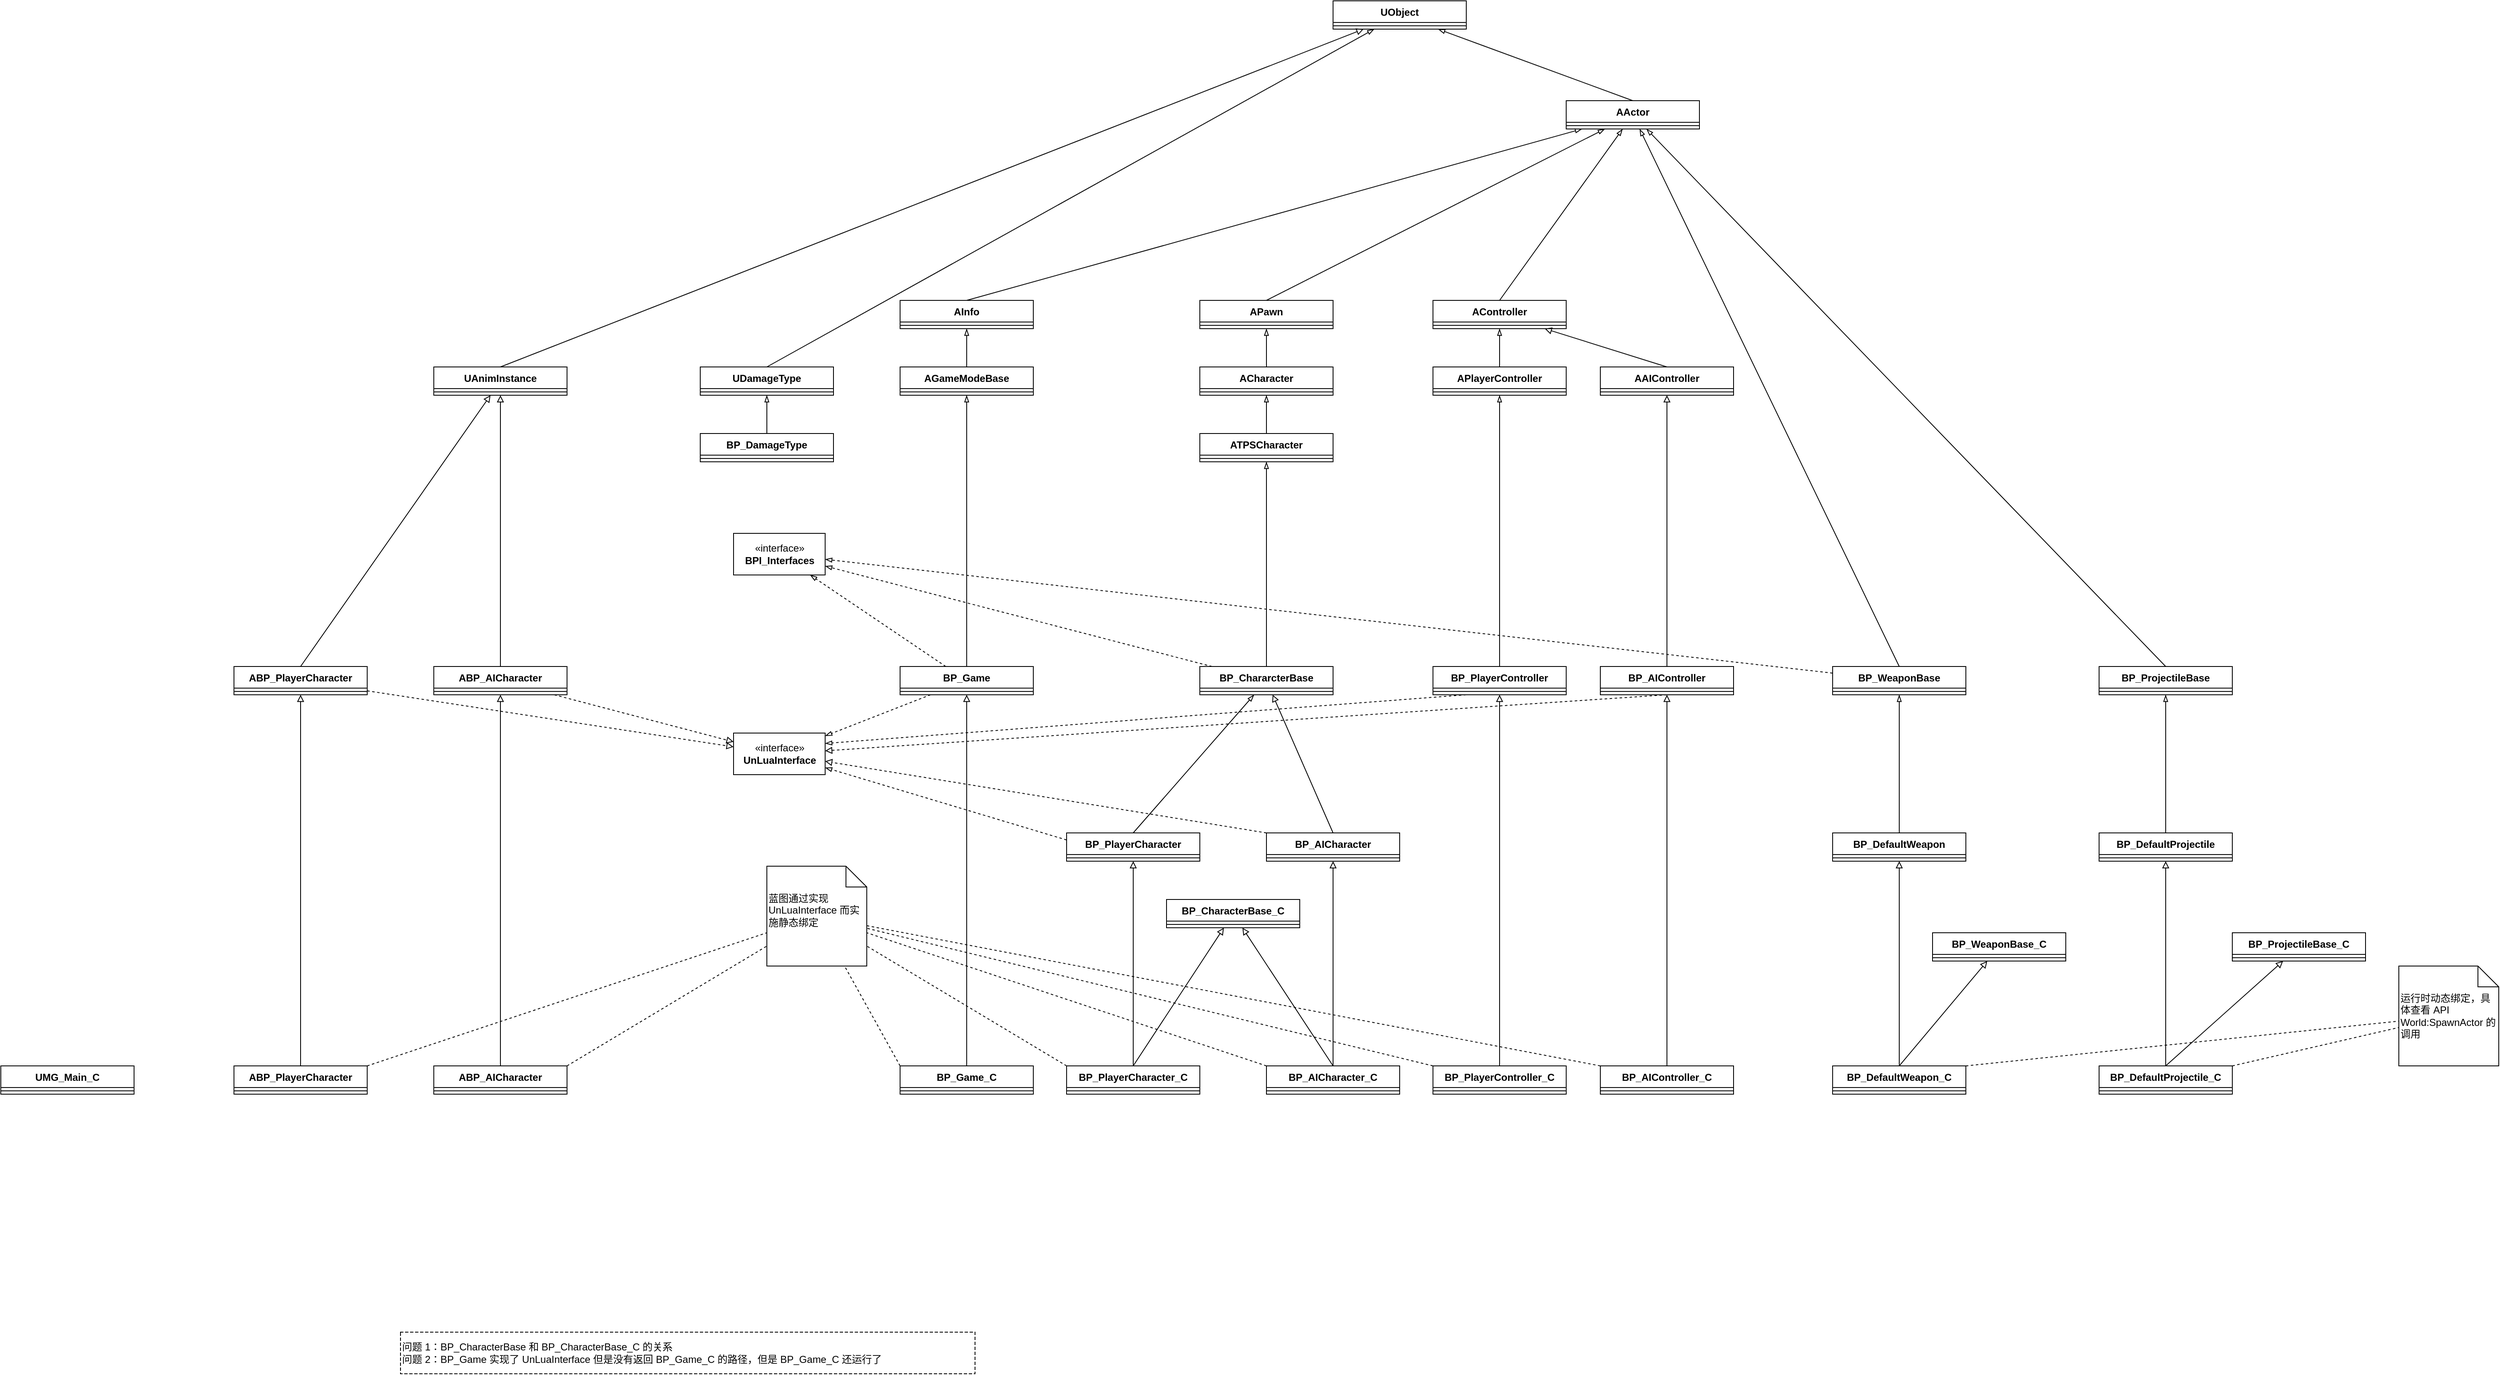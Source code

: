 <mxfile version="14.9.6" type="device"><diagram id="-IDUzj3KobFJIG4zkp8q" name="第 1 页"><mxGraphModel dx="4890" dy="3520" grid="1" gridSize="10" guides="1" tooltips="1" connect="1" arrows="1" fold="1" page="1" pageScale="1" pageWidth="827" pageHeight="1169" math="0" shadow="0"><root><mxCell id="0"/><mxCell id="1" parent="0"/><mxCell id="ITBTwmeCwf2b9QW_QN8M-90" style="rounded=0;orthogonalLoop=1;jettySize=auto;html=1;exitX=0.5;exitY=0;exitDx=0;exitDy=0;endArrow=blockThin;endFill=0;" parent="1" source="ITBTwmeCwf2b9QW_QN8M-5" target="ITBTwmeCwf2b9QW_QN8M-86" edge="1"><mxGeometry relative="1" as="geometry"/></mxCell><mxCell id="ITBTwmeCwf2b9QW_QN8M-5" value="ACharacter" style="swimlane;fontStyle=1;align=center;verticalAlign=top;childLayout=stackLayout;horizontal=1;startSize=26;horizontalStack=0;resizeParent=1;resizeParentMax=0;resizeLast=0;collapsible=1;marginBottom=0;" parent="1" vertex="1"><mxGeometry x="840" y="-320" width="160" height="34" as="geometry"/></mxCell><mxCell id="ITBTwmeCwf2b9QW_QN8M-7" value="" style="line;strokeWidth=1;fillColor=none;align=left;verticalAlign=middle;spacingTop=-1;spacingLeft=3;spacingRight=3;rotatable=0;labelPosition=right;points=[];portConstraint=eastwest;" parent="ITBTwmeCwf2b9QW_QN8M-5" vertex="1"><mxGeometry y="26" width="160" height="8" as="geometry"/></mxCell><mxCell id="ITBTwmeCwf2b9QW_QN8M-13" style="edgeStyle=orthogonalEdgeStyle;rounded=0;orthogonalLoop=1;jettySize=auto;html=1;exitX=0.5;exitY=0;exitDx=0;exitDy=0;endArrow=blockThin;endFill=0;" parent="1" source="ITBTwmeCwf2b9QW_QN8M-9" target="ITBTwmeCwf2b9QW_QN8M-5" edge="1"><mxGeometry relative="1" as="geometry"/></mxCell><mxCell id="ITBTwmeCwf2b9QW_QN8M-9" value="ATPSCharacter" style="swimlane;fontStyle=1;align=center;verticalAlign=top;childLayout=stackLayout;horizontal=1;startSize=26;horizontalStack=0;resizeParent=1;resizeParentMax=0;resizeLast=0;collapsible=1;marginBottom=0;" parent="1" vertex="1"><mxGeometry x="840" y="-240" width="160" height="34" as="geometry"><mxRectangle x="480" y="240" width="120" height="26" as="alternateBounds"/></mxGeometry></mxCell><mxCell id="ITBTwmeCwf2b9QW_QN8M-11" value="" style="line;strokeWidth=1;fillColor=none;align=left;verticalAlign=middle;spacingTop=-1;spacingLeft=3;spacingRight=3;rotatable=0;labelPosition=right;points=[];portConstraint=eastwest;" parent="ITBTwmeCwf2b9QW_QN8M-9" vertex="1"><mxGeometry y="26" width="160" height="8" as="geometry"/></mxCell><mxCell id="ITBTwmeCwf2b9QW_QN8M-18" style="edgeStyle=orthogonalEdgeStyle;rounded=0;orthogonalLoop=1;jettySize=auto;html=1;exitX=0.5;exitY=0;exitDx=0;exitDy=0;endArrow=blockThin;endFill=0;" parent="1" source="ITBTwmeCwf2b9QW_QN8M-14" target="ITBTwmeCwf2b9QW_QN8M-9" edge="1"><mxGeometry relative="1" as="geometry"/></mxCell><mxCell id="ITBTwmeCwf2b9QW_QN8M-118" style="rounded=0;orthogonalLoop=1;jettySize=auto;html=1;dashed=1;endArrow=blockThin;endFill=0;" parent="1" source="ITBTwmeCwf2b9QW_QN8M-14" target="ITBTwmeCwf2b9QW_QN8M-44" edge="1"><mxGeometry relative="1" as="geometry"/></mxCell><mxCell id="ITBTwmeCwf2b9QW_QN8M-14" value="BP_ChararcterBase" style="swimlane;fontStyle=1;align=center;verticalAlign=top;childLayout=stackLayout;horizontal=1;startSize=26;horizontalStack=0;resizeParent=1;resizeParentMax=0;resizeLast=0;collapsible=1;marginBottom=0;" parent="1" vertex="1"><mxGeometry x="840" y="40" width="160" height="34" as="geometry"><mxRectangle x="480" y="240" width="120" height="26" as="alternateBounds"/></mxGeometry></mxCell><mxCell id="ITBTwmeCwf2b9QW_QN8M-16" value="" style="line;strokeWidth=1;fillColor=none;align=left;verticalAlign=middle;spacingTop=-1;spacingLeft=3;spacingRight=3;rotatable=0;labelPosition=right;points=[];portConstraint=eastwest;" parent="ITBTwmeCwf2b9QW_QN8M-14" vertex="1"><mxGeometry y="26" width="160" height="8" as="geometry"/></mxCell><mxCell id="ITBTwmeCwf2b9QW_QN8M-23" style="rounded=0;orthogonalLoop=1;jettySize=auto;html=1;exitX=0.5;exitY=0;exitDx=0;exitDy=0;endArrow=blockThin;endFill=0;" parent="1" source="ITBTwmeCwf2b9QW_QN8M-19" target="ITBTwmeCwf2b9QW_QN8M-14" edge="1"><mxGeometry relative="1" as="geometry"/></mxCell><mxCell id="ITBTwmeCwf2b9QW_QN8M-119" style="rounded=0;orthogonalLoop=1;jettySize=auto;html=1;exitX=0;exitY=0.25;exitDx=0;exitDy=0;dashed=1;endArrow=blockThin;endFill=0;" parent="1" source="ITBTwmeCwf2b9QW_QN8M-19" target="ITBTwmeCwf2b9QW_QN8M-106" edge="1"><mxGeometry relative="1" as="geometry"/></mxCell><mxCell id="ITBTwmeCwf2b9QW_QN8M-19" value="BP_PlayerCharacter" style="swimlane;fontStyle=1;align=center;verticalAlign=top;childLayout=stackLayout;horizontal=1;startSize=26;horizontalStack=0;resizeParent=1;resizeParentMax=0;resizeLast=0;collapsible=1;marginBottom=0;" parent="1" vertex="1"><mxGeometry x="680" y="240" width="160" height="34" as="geometry"><mxRectangle x="480" y="240" width="120" height="26" as="alternateBounds"/></mxGeometry></mxCell><mxCell id="ITBTwmeCwf2b9QW_QN8M-21" value="" style="line;strokeWidth=1;fillColor=none;align=left;verticalAlign=middle;spacingTop=-1;spacingLeft=3;spacingRight=3;rotatable=0;labelPosition=right;points=[];portConstraint=eastwest;" parent="ITBTwmeCwf2b9QW_QN8M-19" vertex="1"><mxGeometry y="26" width="160" height="8" as="geometry"/></mxCell><mxCell id="ITBTwmeCwf2b9QW_QN8M-100" style="rounded=0;orthogonalLoop=1;jettySize=auto;html=1;exitX=0.5;exitY=0;exitDx=0;exitDy=0;endArrow=blockThin;endFill=0;" parent="1" source="ITBTwmeCwf2b9QW_QN8M-24" target="ITBTwmeCwf2b9QW_QN8M-96" edge="1"><mxGeometry relative="1" as="geometry"/></mxCell><mxCell id="ITBTwmeCwf2b9QW_QN8M-24" value="UDamageType" style="swimlane;fontStyle=1;align=center;verticalAlign=top;childLayout=stackLayout;horizontal=1;startSize=26;horizontalStack=0;resizeParent=1;resizeParentMax=0;resizeLast=0;collapsible=1;marginBottom=0;" parent="1" vertex="1"><mxGeometry x="240" y="-320" width="160" height="34" as="geometry"><mxRectangle x="480" y="240" width="120" height="26" as="alternateBounds"/></mxGeometry></mxCell><mxCell id="ITBTwmeCwf2b9QW_QN8M-26" value="" style="line;strokeWidth=1;fillColor=none;align=left;verticalAlign=middle;spacingTop=-1;spacingLeft=3;spacingRight=3;rotatable=0;labelPosition=right;points=[];portConstraint=eastwest;" parent="ITBTwmeCwf2b9QW_QN8M-24" vertex="1"><mxGeometry y="26" width="160" height="8" as="geometry"/></mxCell><mxCell id="ITBTwmeCwf2b9QW_QN8M-73" style="edgeStyle=orthogonalEdgeStyle;rounded=0;orthogonalLoop=1;jettySize=auto;html=1;exitX=0.5;exitY=0;exitDx=0;exitDy=0;endArrow=blockThin;endFill=0;" parent="1" source="ITBTwmeCwf2b9QW_QN8M-28" target="ITBTwmeCwf2b9QW_QN8M-24" edge="1"><mxGeometry relative="1" as="geometry"/></mxCell><mxCell id="ITBTwmeCwf2b9QW_QN8M-28" value="BP_DamageType" style="swimlane;fontStyle=1;align=center;verticalAlign=top;childLayout=stackLayout;horizontal=1;startSize=26;horizontalStack=0;resizeParent=1;resizeParentMax=0;resizeLast=0;collapsible=1;marginBottom=0;" parent="1" vertex="1"><mxGeometry x="240" y="-240" width="160" height="34" as="geometry"><mxRectangle x="480" y="240" width="120" height="26" as="alternateBounds"/></mxGeometry></mxCell><mxCell id="ITBTwmeCwf2b9QW_QN8M-30" value="" style="line;strokeWidth=1;fillColor=none;align=left;verticalAlign=middle;spacingTop=-1;spacingLeft=3;spacingRight=3;rotatable=0;labelPosition=right;points=[];portConstraint=eastwest;" parent="ITBTwmeCwf2b9QW_QN8M-28" vertex="1"><mxGeometry y="26" width="160" height="8" as="geometry"/></mxCell><mxCell id="ITBTwmeCwf2b9QW_QN8M-95" style="rounded=0;orthogonalLoop=1;jettySize=auto;html=1;exitX=0.5;exitY=0;exitDx=0;exitDy=0;endArrow=blockThin;endFill=0;" parent="1" source="ITBTwmeCwf2b9QW_QN8M-32" target="ITBTwmeCwf2b9QW_QN8M-91" edge="1"><mxGeometry relative="1" as="geometry"/></mxCell><mxCell id="ITBTwmeCwf2b9QW_QN8M-32" value="AGameModeBase" style="swimlane;fontStyle=1;align=center;verticalAlign=top;childLayout=stackLayout;horizontal=1;startSize=26;horizontalStack=0;resizeParent=1;resizeParentMax=0;resizeLast=0;collapsible=1;marginBottom=0;" parent="1" vertex="1"><mxGeometry x="480" y="-320" width="160" height="34" as="geometry"><mxRectangle x="480" y="240" width="120" height="26" as="alternateBounds"/></mxGeometry></mxCell><mxCell id="ITBTwmeCwf2b9QW_QN8M-34" value="" style="line;strokeWidth=1;fillColor=none;align=left;verticalAlign=middle;spacingTop=-1;spacingLeft=3;spacingRight=3;rotatable=0;labelPosition=right;points=[];portConstraint=eastwest;" parent="ITBTwmeCwf2b9QW_QN8M-32" vertex="1"><mxGeometry y="26" width="160" height="8" as="geometry"/></mxCell><mxCell id="ITBTwmeCwf2b9QW_QN8M-74" style="rounded=0;orthogonalLoop=1;jettySize=auto;html=1;exitX=0.5;exitY=0;exitDx=0;exitDy=0;endArrow=blockThin;endFill=0;" parent="1" source="ITBTwmeCwf2b9QW_QN8M-36" target="ITBTwmeCwf2b9QW_QN8M-32" edge="1"><mxGeometry relative="1" as="geometry"/></mxCell><mxCell id="ITBTwmeCwf2b9QW_QN8M-115" style="rounded=0;orthogonalLoop=1;jettySize=auto;html=1;dashed=1;endArrow=blockThin;endFill=0;" parent="1" source="ITBTwmeCwf2b9QW_QN8M-36" target="ITBTwmeCwf2b9QW_QN8M-44" edge="1"><mxGeometry relative="1" as="geometry"/></mxCell><mxCell id="ITBTwmeCwf2b9QW_QN8M-117" style="rounded=0;orthogonalLoop=1;jettySize=auto;html=1;dashed=1;endArrow=blockThin;endFill=0;" parent="1" source="ITBTwmeCwf2b9QW_QN8M-36" target="ITBTwmeCwf2b9QW_QN8M-106" edge="1"><mxGeometry relative="1" as="geometry"/></mxCell><mxCell id="ITBTwmeCwf2b9QW_QN8M-36" value="BP_Game" style="swimlane;fontStyle=1;align=center;verticalAlign=top;childLayout=stackLayout;horizontal=1;startSize=26;horizontalStack=0;resizeParent=1;resizeParentMax=0;resizeLast=0;collapsible=1;marginBottom=0;" parent="1" vertex="1"><mxGeometry x="480" y="40" width="160" height="34" as="geometry"><mxRectangle x="480" y="240" width="120" height="26" as="alternateBounds"/></mxGeometry></mxCell><mxCell id="ITBTwmeCwf2b9QW_QN8M-38" value="" style="line;strokeWidth=1;fillColor=none;align=left;verticalAlign=middle;spacingTop=-1;spacingLeft=3;spacingRight=3;rotatable=0;labelPosition=right;points=[];portConstraint=eastwest;" parent="ITBTwmeCwf2b9QW_QN8M-36" vertex="1"><mxGeometry y="26" width="160" height="8" as="geometry"/></mxCell><mxCell id="ITBTwmeCwf2b9QW_QN8M-44" value="«interface»&lt;br&gt;&lt;b&gt;BPI_Interfaces&lt;/b&gt;" style="html=1;" parent="1" vertex="1"><mxGeometry x="280" y="-120" width="110" height="50" as="geometry"/></mxCell><mxCell id="ITBTwmeCwf2b9QW_QN8M-84" style="rounded=0;orthogonalLoop=1;jettySize=auto;html=1;exitX=0.5;exitY=0;exitDx=0;exitDy=0;endArrow=blockThin;endFill=0;" parent="1" source="ITBTwmeCwf2b9QW_QN8M-45" target="ITBTwmeCwf2b9QW_QN8M-80" edge="1"><mxGeometry relative="1" as="geometry"/></mxCell><mxCell id="ITBTwmeCwf2b9QW_QN8M-45" value="APlayerController" style="swimlane;fontStyle=1;align=center;verticalAlign=top;childLayout=stackLayout;horizontal=1;startSize=26;horizontalStack=0;resizeParent=1;resizeParentMax=0;resizeLast=0;collapsible=1;marginBottom=0;" parent="1" vertex="1"><mxGeometry x="1120" y="-320" width="160" height="34" as="geometry"><mxRectangle x="480" y="240" width="120" height="26" as="alternateBounds"/></mxGeometry></mxCell><mxCell id="ITBTwmeCwf2b9QW_QN8M-47" value="" style="line;strokeWidth=1;fillColor=none;align=left;verticalAlign=middle;spacingTop=-1;spacingLeft=3;spacingRight=3;rotatable=0;labelPosition=right;points=[];portConstraint=eastwest;" parent="ITBTwmeCwf2b9QW_QN8M-45" vertex="1"><mxGeometry y="26" width="160" height="8" as="geometry"/></mxCell><mxCell id="ITBTwmeCwf2b9QW_QN8M-75" style="edgeStyle=orthogonalEdgeStyle;rounded=0;orthogonalLoop=1;jettySize=auto;html=1;exitX=0.5;exitY=0;exitDx=0;exitDy=0;endArrow=blockThin;endFill=0;" parent="1" source="ITBTwmeCwf2b9QW_QN8M-49" target="ITBTwmeCwf2b9QW_QN8M-45" edge="1"><mxGeometry relative="1" as="geometry"/></mxCell><mxCell id="ITBTwmeCwf2b9QW_QN8M-120" style="rounded=0;orthogonalLoop=1;jettySize=auto;html=1;entryX=1;entryY=0.25;entryDx=0;entryDy=0;dashed=1;endArrow=blockThin;endFill=0;exitX=0.25;exitY=1;exitDx=0;exitDy=0;" parent="1" source="ITBTwmeCwf2b9QW_QN8M-49" target="ITBTwmeCwf2b9QW_QN8M-106" edge="1"><mxGeometry relative="1" as="geometry"/></mxCell><mxCell id="ITBTwmeCwf2b9QW_QN8M-49" value="BP_PlayerController" style="swimlane;fontStyle=1;align=center;verticalAlign=top;childLayout=stackLayout;horizontal=1;startSize=26;horizontalStack=0;resizeParent=1;resizeParentMax=0;resizeLast=0;collapsible=1;marginBottom=0;" parent="1" vertex="1"><mxGeometry x="1120" y="40" width="160" height="34" as="geometry"><mxRectangle x="480" y="240" width="120" height="26" as="alternateBounds"/></mxGeometry></mxCell><mxCell id="ITBTwmeCwf2b9QW_QN8M-51" value="" style="line;strokeWidth=1;fillColor=none;align=left;verticalAlign=middle;spacingTop=-1;spacingLeft=3;spacingRight=3;rotatable=0;labelPosition=right;points=[];portConstraint=eastwest;" parent="ITBTwmeCwf2b9QW_QN8M-49" vertex="1"><mxGeometry y="26" width="160" height="8" as="geometry"/></mxCell><mxCell id="ITBTwmeCwf2b9QW_QN8M-105" style="rounded=0;orthogonalLoop=1;jettySize=auto;html=1;exitX=0.5;exitY=0;exitDx=0;exitDy=0;endArrow=blockThin;endFill=0;" parent="1" source="ITBTwmeCwf2b9QW_QN8M-53" target="ITBTwmeCwf2b9QW_QN8M-96" edge="1"><mxGeometry relative="1" as="geometry"/></mxCell><mxCell id="ITBTwmeCwf2b9QW_QN8M-53" value="AActor" style="swimlane;fontStyle=1;align=center;verticalAlign=top;childLayout=stackLayout;horizontal=1;startSize=26;horizontalStack=0;resizeParent=1;resizeParentMax=0;resizeLast=0;collapsible=1;marginBottom=0;" parent="1" vertex="1"><mxGeometry x="1280" y="-640" width="160" height="34" as="geometry"><mxRectangle x="480" y="240" width="120" height="26" as="alternateBounds"/></mxGeometry></mxCell><mxCell id="ITBTwmeCwf2b9QW_QN8M-55" value="" style="line;strokeWidth=1;fillColor=none;align=left;verticalAlign=middle;spacingTop=-1;spacingLeft=3;spacingRight=3;rotatable=0;labelPosition=right;points=[];portConstraint=eastwest;" parent="ITBTwmeCwf2b9QW_QN8M-53" vertex="1"><mxGeometry y="26" width="160" height="8" as="geometry"/></mxCell><mxCell id="ITBTwmeCwf2b9QW_QN8M-76" style="rounded=0;orthogonalLoop=1;jettySize=auto;html=1;exitX=0.5;exitY=0;exitDx=0;exitDy=0;endArrow=blockThin;endFill=0;" parent="1" source="ITBTwmeCwf2b9QW_QN8M-57" target="ITBTwmeCwf2b9QW_QN8M-53" edge="1"><mxGeometry relative="1" as="geometry"/></mxCell><mxCell id="ITBTwmeCwf2b9QW_QN8M-121" style="rounded=0;orthogonalLoop=1;jettySize=auto;html=1;dashed=1;endArrow=blockThin;endFill=0;" parent="1" source="ITBTwmeCwf2b9QW_QN8M-57" target="ITBTwmeCwf2b9QW_QN8M-44" edge="1"><mxGeometry relative="1" as="geometry"/></mxCell><mxCell id="ITBTwmeCwf2b9QW_QN8M-57" value="BP_WeaponBase" style="swimlane;fontStyle=1;align=center;verticalAlign=top;childLayout=stackLayout;horizontal=1;startSize=26;horizontalStack=0;resizeParent=1;resizeParentMax=0;resizeLast=0;collapsible=1;marginBottom=0;" parent="1" vertex="1"><mxGeometry x="1600" y="40" width="160" height="34" as="geometry"><mxRectangle x="480" y="240" width="120" height="26" as="alternateBounds"/></mxGeometry></mxCell><mxCell id="ITBTwmeCwf2b9QW_QN8M-59" value="" style="line;strokeWidth=1;fillColor=none;align=left;verticalAlign=middle;spacingTop=-1;spacingLeft=3;spacingRight=3;rotatable=0;labelPosition=right;points=[];portConstraint=eastwest;" parent="ITBTwmeCwf2b9QW_QN8M-57" vertex="1"><mxGeometry y="26" width="160" height="8" as="geometry"/></mxCell><mxCell id="ITBTwmeCwf2b9QW_QN8M-77" style="rounded=0;orthogonalLoop=1;jettySize=auto;html=1;exitX=0.5;exitY=0;exitDx=0;exitDy=0;endArrow=blockThin;endFill=0;" parent="1" source="ITBTwmeCwf2b9QW_QN8M-61" target="ITBTwmeCwf2b9QW_QN8M-53" edge="1"><mxGeometry relative="1" as="geometry"/></mxCell><mxCell id="ITBTwmeCwf2b9QW_QN8M-61" value="BP_ProjectileBase" style="swimlane;fontStyle=1;align=center;verticalAlign=top;childLayout=stackLayout;horizontal=1;startSize=26;horizontalStack=0;resizeParent=1;resizeParentMax=0;resizeLast=0;collapsible=1;marginBottom=0;" parent="1" vertex="1"><mxGeometry x="1920" y="40" width="160" height="34" as="geometry"><mxRectangle x="480" y="240" width="120" height="26" as="alternateBounds"/></mxGeometry></mxCell><mxCell id="ITBTwmeCwf2b9QW_QN8M-63" value="" style="line;strokeWidth=1;fillColor=none;align=left;verticalAlign=middle;spacingTop=-1;spacingLeft=3;spacingRight=3;rotatable=0;labelPosition=right;points=[];portConstraint=eastwest;" parent="ITBTwmeCwf2b9QW_QN8M-61" vertex="1"><mxGeometry y="26" width="160" height="8" as="geometry"/></mxCell><mxCell id="ITBTwmeCwf2b9QW_QN8M-78" style="rounded=0;orthogonalLoop=1;jettySize=auto;html=1;exitX=0.5;exitY=0;exitDx=0;exitDy=0;endArrow=blockThin;endFill=0;" parent="1" source="ITBTwmeCwf2b9QW_QN8M-65" target="ITBTwmeCwf2b9QW_QN8M-57" edge="1"><mxGeometry relative="1" as="geometry"/></mxCell><mxCell id="ITBTwmeCwf2b9QW_QN8M-65" value="BP_DefaultWeapon" style="swimlane;fontStyle=1;align=center;verticalAlign=top;childLayout=stackLayout;horizontal=1;startSize=26;horizontalStack=0;resizeParent=1;resizeParentMax=0;resizeLast=0;collapsible=1;marginBottom=0;" parent="1" vertex="1"><mxGeometry x="1600" y="240" width="160" height="34" as="geometry"><mxRectangle x="480" y="240" width="120" height="26" as="alternateBounds"/></mxGeometry></mxCell><mxCell id="ITBTwmeCwf2b9QW_QN8M-67" value="" style="line;strokeWidth=1;fillColor=none;align=left;verticalAlign=middle;spacingTop=-1;spacingLeft=3;spacingRight=3;rotatable=0;labelPosition=right;points=[];portConstraint=eastwest;" parent="ITBTwmeCwf2b9QW_QN8M-65" vertex="1"><mxGeometry y="26" width="160" height="8" as="geometry"/></mxCell><mxCell id="ITBTwmeCwf2b9QW_QN8M-79" style="edgeStyle=orthogonalEdgeStyle;rounded=0;orthogonalLoop=1;jettySize=auto;html=1;exitX=0.5;exitY=0;exitDx=0;exitDy=0;endArrow=blockThin;endFill=0;" parent="1" source="ITBTwmeCwf2b9QW_QN8M-69" target="ITBTwmeCwf2b9QW_QN8M-61" edge="1"><mxGeometry relative="1" as="geometry"/></mxCell><mxCell id="ITBTwmeCwf2b9QW_QN8M-69" value="BP_DefaultProjectile" style="swimlane;fontStyle=1;align=center;verticalAlign=top;childLayout=stackLayout;horizontal=1;startSize=26;horizontalStack=0;resizeParent=1;resizeParentMax=0;resizeLast=0;collapsible=1;marginBottom=0;" parent="1" vertex="1"><mxGeometry x="1920" y="240" width="160" height="34" as="geometry"><mxRectangle x="480" y="240" width="120" height="26" as="alternateBounds"/></mxGeometry></mxCell><mxCell id="ITBTwmeCwf2b9QW_QN8M-71" value="" style="line;strokeWidth=1;fillColor=none;align=left;verticalAlign=middle;spacingTop=-1;spacingLeft=3;spacingRight=3;rotatable=0;labelPosition=right;points=[];portConstraint=eastwest;" parent="ITBTwmeCwf2b9QW_QN8M-69" vertex="1"><mxGeometry y="26" width="160" height="8" as="geometry"/></mxCell><mxCell id="ITBTwmeCwf2b9QW_QN8M-101" style="rounded=0;orthogonalLoop=1;jettySize=auto;html=1;exitX=0.5;exitY=0;exitDx=0;exitDy=0;endArrow=blockThin;endFill=0;" parent="1" source="ITBTwmeCwf2b9QW_QN8M-80" target="ITBTwmeCwf2b9QW_QN8M-53" edge="1"><mxGeometry relative="1" as="geometry"/></mxCell><mxCell id="ITBTwmeCwf2b9QW_QN8M-80" value="AController" style="swimlane;fontStyle=1;align=center;verticalAlign=top;childLayout=stackLayout;horizontal=1;startSize=26;horizontalStack=0;resizeParent=1;resizeParentMax=0;resizeLast=0;collapsible=1;marginBottom=0;" parent="1" vertex="1"><mxGeometry x="1120" y="-400" width="160" height="34" as="geometry"><mxRectangle x="480" y="240" width="120" height="26" as="alternateBounds"/></mxGeometry></mxCell><mxCell id="ITBTwmeCwf2b9QW_QN8M-82" value="" style="line;strokeWidth=1;fillColor=none;align=left;verticalAlign=middle;spacingTop=-1;spacingLeft=3;spacingRight=3;rotatable=0;labelPosition=right;points=[];portConstraint=eastwest;" parent="ITBTwmeCwf2b9QW_QN8M-80" vertex="1"><mxGeometry y="26" width="160" height="8" as="geometry"/></mxCell><mxCell id="ITBTwmeCwf2b9QW_QN8M-102" style="rounded=0;orthogonalLoop=1;jettySize=auto;html=1;exitX=0.5;exitY=0;exitDx=0;exitDy=0;endArrow=blockThin;endFill=0;" parent="1" source="ITBTwmeCwf2b9QW_QN8M-86" target="ITBTwmeCwf2b9QW_QN8M-53" edge="1"><mxGeometry relative="1" as="geometry"/></mxCell><mxCell id="ITBTwmeCwf2b9QW_QN8M-86" value="APawn" style="swimlane;fontStyle=1;align=center;verticalAlign=top;childLayout=stackLayout;horizontal=1;startSize=26;horizontalStack=0;resizeParent=1;resizeParentMax=0;resizeLast=0;collapsible=1;marginBottom=0;" parent="1" vertex="1"><mxGeometry x="840" y="-400" width="160" height="34" as="geometry"><mxRectangle x="480" y="240" width="120" height="26" as="alternateBounds"/></mxGeometry></mxCell><mxCell id="ITBTwmeCwf2b9QW_QN8M-88" value="" style="line;strokeWidth=1;fillColor=none;align=left;verticalAlign=middle;spacingTop=-1;spacingLeft=3;spacingRight=3;rotatable=0;labelPosition=right;points=[];portConstraint=eastwest;" parent="ITBTwmeCwf2b9QW_QN8M-86" vertex="1"><mxGeometry y="26" width="160" height="8" as="geometry"/></mxCell><mxCell id="ITBTwmeCwf2b9QW_QN8M-103" style="rounded=0;orthogonalLoop=1;jettySize=auto;html=1;exitX=0.5;exitY=0;exitDx=0;exitDy=0;endArrow=blockThin;endFill=0;" parent="1" source="ITBTwmeCwf2b9QW_QN8M-91" target="ITBTwmeCwf2b9QW_QN8M-53" edge="1"><mxGeometry relative="1" as="geometry"/></mxCell><mxCell id="ITBTwmeCwf2b9QW_QN8M-91" value="AInfo" style="swimlane;fontStyle=1;align=center;verticalAlign=top;childLayout=stackLayout;horizontal=1;startSize=26;horizontalStack=0;resizeParent=1;resizeParentMax=0;resizeLast=0;collapsible=1;marginBottom=0;" parent="1" vertex="1"><mxGeometry x="480" y="-400" width="160" height="34" as="geometry"><mxRectangle x="480" y="240" width="120" height="26" as="alternateBounds"/></mxGeometry></mxCell><mxCell id="ITBTwmeCwf2b9QW_QN8M-93" value="" style="line;strokeWidth=1;fillColor=none;align=left;verticalAlign=middle;spacingTop=-1;spacingLeft=3;spacingRight=3;rotatable=0;labelPosition=right;points=[];portConstraint=eastwest;" parent="ITBTwmeCwf2b9QW_QN8M-91" vertex="1"><mxGeometry y="26" width="160" height="8" as="geometry"/></mxCell><mxCell id="ITBTwmeCwf2b9QW_QN8M-96" value="UObject" style="swimlane;fontStyle=1;align=center;verticalAlign=top;childLayout=stackLayout;horizontal=1;startSize=26;horizontalStack=0;resizeParent=1;resizeParentMax=0;resizeLast=0;collapsible=1;marginBottom=0;" parent="1" vertex="1"><mxGeometry x="1000" y="-760" width="160" height="34" as="geometry"><mxRectangle x="480" y="240" width="120" height="26" as="alternateBounds"/></mxGeometry></mxCell><mxCell id="ITBTwmeCwf2b9QW_QN8M-98" value="" style="line;strokeWidth=1;fillColor=none;align=left;verticalAlign=middle;spacingTop=-1;spacingLeft=3;spacingRight=3;rotatable=0;labelPosition=right;points=[];portConstraint=eastwest;" parent="ITBTwmeCwf2b9QW_QN8M-96" vertex="1"><mxGeometry y="26" width="160" height="8" as="geometry"/></mxCell><mxCell id="ITBTwmeCwf2b9QW_QN8M-106" value="«interface»&lt;br&gt;&lt;b&gt;UnLuaInterface&lt;/b&gt;" style="html=1;" parent="1" vertex="1"><mxGeometry x="280" y="120" width="110" height="50" as="geometry"/></mxCell><mxCell id="CuBFWgfnVZeDoMiW0-ok-4" style="edgeStyle=none;rounded=0;orthogonalLoop=1;jettySize=auto;html=1;exitX=0.5;exitY=0;exitDx=0;exitDy=0;endArrow=block;endFill=0;" edge="1" parent="1" source="CuBFWgfnVZeDoMiW0-ok-2" target="ITBTwmeCwf2b9QW_QN8M-80"><mxGeometry relative="1" as="geometry"/></mxCell><mxCell id="CuBFWgfnVZeDoMiW0-ok-2" value="AAIController" style="swimlane;fontStyle=1;align=center;verticalAlign=top;childLayout=stackLayout;horizontal=1;startSize=26;horizontalStack=0;resizeParent=1;resizeParentMax=0;resizeLast=0;collapsible=1;marginBottom=0;" vertex="1" parent="1"><mxGeometry x="1321" y="-320" width="160" height="34" as="geometry"><mxRectangle x="480" y="240" width="120" height="26" as="alternateBounds"/></mxGeometry></mxCell><mxCell id="CuBFWgfnVZeDoMiW0-ok-3" value="" style="line;strokeWidth=1;fillColor=none;align=left;verticalAlign=middle;spacingTop=-1;spacingLeft=3;spacingRight=3;rotatable=0;labelPosition=right;points=[];portConstraint=eastwest;" vertex="1" parent="CuBFWgfnVZeDoMiW0-ok-2"><mxGeometry y="26" width="160" height="8" as="geometry"/></mxCell><mxCell id="CuBFWgfnVZeDoMiW0-ok-7" style="edgeStyle=none;rounded=0;orthogonalLoop=1;jettySize=auto;html=1;exitX=0.5;exitY=0;exitDx=0;exitDy=0;endArrow=block;endFill=0;" edge="1" parent="1" source="CuBFWgfnVZeDoMiW0-ok-5" target="CuBFWgfnVZeDoMiW0-ok-2"><mxGeometry relative="1" as="geometry"/></mxCell><mxCell id="CuBFWgfnVZeDoMiW0-ok-8" style="edgeStyle=none;rounded=0;orthogonalLoop=1;jettySize=auto;html=1;exitX=0.5;exitY=1;exitDx=0;exitDy=0;endArrow=block;endFill=0;dashed=1;" edge="1" parent="1" source="CuBFWgfnVZeDoMiW0-ok-5" target="ITBTwmeCwf2b9QW_QN8M-106"><mxGeometry relative="1" as="geometry"/></mxCell><mxCell id="CuBFWgfnVZeDoMiW0-ok-5" value="BP_AIController" style="swimlane;fontStyle=1;align=center;verticalAlign=top;childLayout=stackLayout;horizontal=1;startSize=26;horizontalStack=0;resizeParent=1;resizeParentMax=0;resizeLast=0;collapsible=1;marginBottom=0;" vertex="1" parent="1"><mxGeometry x="1321" y="40" width="160" height="34" as="geometry"><mxRectangle x="480" y="240" width="120" height="26" as="alternateBounds"/></mxGeometry></mxCell><mxCell id="CuBFWgfnVZeDoMiW0-ok-6" value="" style="line;strokeWidth=1;fillColor=none;align=left;verticalAlign=middle;spacingTop=-1;spacingLeft=3;spacingRight=3;rotatable=0;labelPosition=right;points=[];portConstraint=eastwest;" vertex="1" parent="CuBFWgfnVZeDoMiW0-ok-5"><mxGeometry y="26" width="160" height="8" as="geometry"/></mxCell><mxCell id="CuBFWgfnVZeDoMiW0-ok-11" style="edgeStyle=none;rounded=0;orthogonalLoop=1;jettySize=auto;html=1;exitX=0.5;exitY=0;exitDx=0;exitDy=0;endArrow=block;endFill=0;" edge="1" parent="1" source="CuBFWgfnVZeDoMiW0-ok-9" target="ITBTwmeCwf2b9QW_QN8M-14"><mxGeometry relative="1" as="geometry"/></mxCell><mxCell id="CuBFWgfnVZeDoMiW0-ok-12" style="edgeStyle=none;rounded=0;orthogonalLoop=1;jettySize=auto;html=1;exitX=0;exitY=0;exitDx=0;exitDy=0;endArrow=block;endFill=0;dashed=1;" edge="1" parent="1" source="CuBFWgfnVZeDoMiW0-ok-9" target="ITBTwmeCwf2b9QW_QN8M-106"><mxGeometry relative="1" as="geometry"/></mxCell><mxCell id="CuBFWgfnVZeDoMiW0-ok-9" value="BP_AICharacter" style="swimlane;fontStyle=1;align=center;verticalAlign=top;childLayout=stackLayout;horizontal=1;startSize=26;horizontalStack=0;resizeParent=1;resizeParentMax=0;resizeLast=0;collapsible=1;marginBottom=0;" vertex="1" parent="1"><mxGeometry x="920" y="240" width="160" height="34" as="geometry"><mxRectangle x="480" y="240" width="120" height="26" as="alternateBounds"/></mxGeometry></mxCell><mxCell id="CuBFWgfnVZeDoMiW0-ok-10" value="" style="line;strokeWidth=1;fillColor=none;align=left;verticalAlign=middle;spacingTop=-1;spacingLeft=3;spacingRight=3;rotatable=0;labelPosition=right;points=[];portConstraint=eastwest;" vertex="1" parent="CuBFWgfnVZeDoMiW0-ok-9"><mxGeometry y="26" width="160" height="8" as="geometry"/></mxCell><mxCell id="CuBFWgfnVZeDoMiW0-ok-15" style="edgeStyle=none;rounded=0;orthogonalLoop=1;jettySize=auto;html=1;exitX=0.5;exitY=0;exitDx=0;exitDy=0;endArrow=block;endFill=0;" edge="1" parent="1" source="CuBFWgfnVZeDoMiW0-ok-13" target="ITBTwmeCwf2b9QW_QN8M-36"><mxGeometry relative="1" as="geometry"/></mxCell><mxCell id="CuBFWgfnVZeDoMiW0-ok-32" style="edgeStyle=none;rounded=0;orthogonalLoop=1;jettySize=auto;html=1;exitX=0;exitY=0;exitDx=0;exitDy=0;dashed=1;endArrow=none;endFill=0;" edge="1" parent="1" source="CuBFWgfnVZeDoMiW0-ok-13" target="CuBFWgfnVZeDoMiW0-ok-28"><mxGeometry relative="1" as="geometry"/></mxCell><mxCell id="CuBFWgfnVZeDoMiW0-ok-13" value="BP_Game_C" style="swimlane;fontStyle=1;align=center;verticalAlign=top;childLayout=stackLayout;horizontal=1;startSize=26;horizontalStack=0;resizeParent=1;resizeParentMax=0;resizeLast=0;collapsible=1;marginBottom=0;" vertex="1" parent="1"><mxGeometry x="480" y="520" width="160" height="34" as="geometry"><mxRectangle x="480" y="240" width="120" height="26" as="alternateBounds"/></mxGeometry></mxCell><mxCell id="CuBFWgfnVZeDoMiW0-ok-14" value="" style="line;strokeWidth=1;fillColor=none;align=left;verticalAlign=middle;spacingTop=-1;spacingLeft=3;spacingRight=3;rotatable=0;labelPosition=right;points=[];portConstraint=eastwest;" vertex="1" parent="CuBFWgfnVZeDoMiW0-ok-13"><mxGeometry y="26" width="160" height="8" as="geometry"/></mxCell><mxCell id="CuBFWgfnVZeDoMiW0-ok-18" style="edgeStyle=none;rounded=0;orthogonalLoop=1;jettySize=auto;html=1;exitX=0.5;exitY=0;exitDx=0;exitDy=0;endArrow=block;endFill=0;" edge="1" parent="1" source="CuBFWgfnVZeDoMiW0-ok-16" target="ITBTwmeCwf2b9QW_QN8M-19"><mxGeometry relative="1" as="geometry"/></mxCell><mxCell id="CuBFWgfnVZeDoMiW0-ok-33" style="edgeStyle=none;rounded=0;orthogonalLoop=1;jettySize=auto;html=1;exitX=0;exitY=0;exitDx=0;exitDy=0;dashed=1;endArrow=none;endFill=0;" edge="1" parent="1" source="CuBFWgfnVZeDoMiW0-ok-16" target="CuBFWgfnVZeDoMiW0-ok-28"><mxGeometry relative="1" as="geometry"/></mxCell><mxCell id="CuBFWgfnVZeDoMiW0-ok-39" style="edgeStyle=none;rounded=0;orthogonalLoop=1;jettySize=auto;html=1;exitX=0.5;exitY=0;exitDx=0;exitDy=0;endArrow=block;endFill=0;" edge="1" parent="1" source="CuBFWgfnVZeDoMiW0-ok-16" target="CuBFWgfnVZeDoMiW0-ok-37"><mxGeometry relative="1" as="geometry"/></mxCell><mxCell id="CuBFWgfnVZeDoMiW0-ok-16" value="BP_PlayerCharacter_C" style="swimlane;fontStyle=1;align=center;verticalAlign=top;childLayout=stackLayout;horizontal=1;startSize=26;horizontalStack=0;resizeParent=1;resizeParentMax=0;resizeLast=0;collapsible=1;marginBottom=0;" vertex="1" parent="1"><mxGeometry x="680" y="520" width="160" height="34" as="geometry"><mxRectangle x="480" y="240" width="120" height="26" as="alternateBounds"/></mxGeometry></mxCell><mxCell id="CuBFWgfnVZeDoMiW0-ok-17" value="" style="line;strokeWidth=1;fillColor=none;align=left;verticalAlign=middle;spacingTop=-1;spacingLeft=3;spacingRight=3;rotatable=0;labelPosition=right;points=[];portConstraint=eastwest;" vertex="1" parent="CuBFWgfnVZeDoMiW0-ok-16"><mxGeometry y="26" width="160" height="8" as="geometry"/></mxCell><mxCell id="CuBFWgfnVZeDoMiW0-ok-21" style="edgeStyle=none;rounded=0;orthogonalLoop=1;jettySize=auto;html=1;exitX=0.5;exitY=0;exitDx=0;exitDy=0;endArrow=block;endFill=0;" edge="1" parent="1" source="CuBFWgfnVZeDoMiW0-ok-19" target="CuBFWgfnVZeDoMiW0-ok-9"><mxGeometry relative="1" as="geometry"/></mxCell><mxCell id="CuBFWgfnVZeDoMiW0-ok-34" style="edgeStyle=none;rounded=0;orthogonalLoop=1;jettySize=auto;html=1;exitX=0;exitY=0;exitDx=0;exitDy=0;dashed=1;endArrow=none;endFill=0;" edge="1" parent="1" source="CuBFWgfnVZeDoMiW0-ok-19" target="CuBFWgfnVZeDoMiW0-ok-28"><mxGeometry relative="1" as="geometry"/></mxCell><mxCell id="CuBFWgfnVZeDoMiW0-ok-55" style="edgeStyle=none;rounded=0;orthogonalLoop=1;jettySize=auto;html=1;exitX=0.5;exitY=0;exitDx=0;exitDy=0;endArrow=block;endFill=0;" edge="1" parent="1" source="CuBFWgfnVZeDoMiW0-ok-19" target="CuBFWgfnVZeDoMiW0-ok-37"><mxGeometry relative="1" as="geometry"/></mxCell><mxCell id="CuBFWgfnVZeDoMiW0-ok-19" value="BP_AICharacter_C" style="swimlane;fontStyle=1;align=center;verticalAlign=top;childLayout=stackLayout;horizontal=1;startSize=26;horizontalStack=0;resizeParent=1;resizeParentMax=0;resizeLast=0;collapsible=1;marginBottom=0;" vertex="1" parent="1"><mxGeometry x="920" y="520" width="160" height="34" as="geometry"><mxRectangle x="480" y="240" width="120" height="26" as="alternateBounds"/></mxGeometry></mxCell><mxCell id="CuBFWgfnVZeDoMiW0-ok-20" value="" style="line;strokeWidth=1;fillColor=none;align=left;verticalAlign=middle;spacingTop=-1;spacingLeft=3;spacingRight=3;rotatable=0;labelPosition=right;points=[];portConstraint=eastwest;" vertex="1" parent="CuBFWgfnVZeDoMiW0-ok-19"><mxGeometry y="26" width="160" height="8" as="geometry"/></mxCell><mxCell id="CuBFWgfnVZeDoMiW0-ok-24" style="edgeStyle=none;rounded=0;orthogonalLoop=1;jettySize=auto;html=1;exitX=0.5;exitY=0;exitDx=0;exitDy=0;endArrow=block;endFill=0;" edge="1" parent="1" source="CuBFWgfnVZeDoMiW0-ok-22" target="ITBTwmeCwf2b9QW_QN8M-49"><mxGeometry relative="1" as="geometry"/></mxCell><mxCell id="CuBFWgfnVZeDoMiW0-ok-35" style="edgeStyle=none;rounded=0;orthogonalLoop=1;jettySize=auto;html=1;exitX=0;exitY=0;exitDx=0;exitDy=0;dashed=1;endArrow=none;endFill=0;" edge="1" parent="1" source="CuBFWgfnVZeDoMiW0-ok-22" target="CuBFWgfnVZeDoMiW0-ok-28"><mxGeometry relative="1" as="geometry"/></mxCell><mxCell id="CuBFWgfnVZeDoMiW0-ok-22" value="BP_PlayerController_C" style="swimlane;fontStyle=1;align=center;verticalAlign=top;childLayout=stackLayout;horizontal=1;startSize=26;horizontalStack=0;resizeParent=1;resizeParentMax=0;resizeLast=0;collapsible=1;marginBottom=0;" vertex="1" parent="1"><mxGeometry x="1120" y="520" width="160" height="34" as="geometry"><mxRectangle x="480" y="240" width="120" height="26" as="alternateBounds"/></mxGeometry></mxCell><mxCell id="CuBFWgfnVZeDoMiW0-ok-23" value="" style="line;strokeWidth=1;fillColor=none;align=left;verticalAlign=middle;spacingTop=-1;spacingLeft=3;spacingRight=3;rotatable=0;labelPosition=right;points=[];portConstraint=eastwest;" vertex="1" parent="CuBFWgfnVZeDoMiW0-ok-22"><mxGeometry y="26" width="160" height="8" as="geometry"/></mxCell><mxCell id="CuBFWgfnVZeDoMiW0-ok-27" style="edgeStyle=none;rounded=0;orthogonalLoop=1;jettySize=auto;html=1;exitX=0.5;exitY=0;exitDx=0;exitDy=0;endArrow=block;endFill=0;" edge="1" parent="1" source="CuBFWgfnVZeDoMiW0-ok-25" target="CuBFWgfnVZeDoMiW0-ok-5"><mxGeometry relative="1" as="geometry"/></mxCell><mxCell id="CuBFWgfnVZeDoMiW0-ok-36" style="edgeStyle=none;rounded=0;orthogonalLoop=1;jettySize=auto;html=1;exitX=0;exitY=0;exitDx=0;exitDy=0;dashed=1;endArrow=none;endFill=0;" edge="1" parent="1" source="CuBFWgfnVZeDoMiW0-ok-25" target="CuBFWgfnVZeDoMiW0-ok-28"><mxGeometry relative="1" as="geometry"/></mxCell><mxCell id="CuBFWgfnVZeDoMiW0-ok-25" value="BP_AIController_C" style="swimlane;fontStyle=1;align=center;verticalAlign=top;childLayout=stackLayout;horizontal=1;startSize=26;horizontalStack=0;resizeParent=1;resizeParentMax=0;resizeLast=0;collapsible=1;marginBottom=0;" vertex="1" parent="1"><mxGeometry x="1321" y="520" width="160" height="34" as="geometry"><mxRectangle x="480" y="240" width="120" height="26" as="alternateBounds"/></mxGeometry></mxCell><mxCell id="CuBFWgfnVZeDoMiW0-ok-26" value="" style="line;strokeWidth=1;fillColor=none;align=left;verticalAlign=middle;spacingTop=-1;spacingLeft=3;spacingRight=3;rotatable=0;labelPosition=right;points=[];portConstraint=eastwest;" vertex="1" parent="CuBFWgfnVZeDoMiW0-ok-25"><mxGeometry y="26" width="160" height="8" as="geometry"/></mxCell><mxCell id="CuBFWgfnVZeDoMiW0-ok-28" value="蓝图通过实现 UnLuaInterface 而实施静态绑定" style="shape=note2;boundedLbl=1;whiteSpace=wrap;html=1;size=25;verticalAlign=top;align=left;" vertex="1" parent="1"><mxGeometry x="320" y="280" width="120" height="120" as="geometry"/></mxCell><mxCell id="CuBFWgfnVZeDoMiW0-ok-37" value="BP_CharacterBase_C" style="swimlane;fontStyle=1;align=center;verticalAlign=top;childLayout=stackLayout;horizontal=1;startSize=26;horizontalStack=0;resizeParent=1;resizeParentMax=0;resizeLast=0;collapsible=1;marginBottom=0;" vertex="1" parent="1"><mxGeometry x="800" y="320" width="160" height="34" as="geometry"><mxRectangle x="480" y="240" width="120" height="26" as="alternateBounds"/></mxGeometry></mxCell><mxCell id="CuBFWgfnVZeDoMiW0-ok-38" value="" style="line;strokeWidth=1;fillColor=none;align=left;verticalAlign=middle;spacingTop=-1;spacingLeft=3;spacingRight=3;rotatable=0;labelPosition=right;points=[];portConstraint=eastwest;" vertex="1" parent="CuBFWgfnVZeDoMiW0-ok-37"><mxGeometry y="26" width="160" height="8" as="geometry"/></mxCell><mxCell id="CuBFWgfnVZeDoMiW0-ok-72" style="edgeStyle=none;rounded=0;orthogonalLoop=1;jettySize=auto;html=1;exitX=0.5;exitY=0;exitDx=0;exitDy=0;endArrow=block;endFill=0;" edge="1" parent="1" source="CuBFWgfnVZeDoMiW0-ok-40" target="CuBFWgfnVZeDoMiW0-ok-66"><mxGeometry relative="1" as="geometry"/></mxCell><mxCell id="CuBFWgfnVZeDoMiW0-ok-76" style="edgeStyle=none;rounded=0;orthogonalLoop=1;jettySize=auto;html=1;exitX=1;exitY=0;exitDx=0;exitDy=0;dashed=1;endArrow=none;endFill=0;" edge="1" parent="1" source="CuBFWgfnVZeDoMiW0-ok-40" target="CuBFWgfnVZeDoMiW0-ok-28"><mxGeometry relative="1" as="geometry"/></mxCell><mxCell id="CuBFWgfnVZeDoMiW0-ok-40" value="ABP_AICharacter" style="swimlane;fontStyle=1;align=center;verticalAlign=top;childLayout=stackLayout;horizontal=1;startSize=26;horizontalStack=0;resizeParent=1;resizeParentMax=0;resizeLast=0;collapsible=1;marginBottom=0;" vertex="1" parent="1"><mxGeometry x="-80" y="520" width="160" height="34" as="geometry"><mxRectangle x="480" y="240" width="120" height="26" as="alternateBounds"/></mxGeometry></mxCell><mxCell id="CuBFWgfnVZeDoMiW0-ok-41" value="" style="line;strokeWidth=1;fillColor=none;align=left;verticalAlign=middle;spacingTop=-1;spacingLeft=3;spacingRight=3;rotatable=0;labelPosition=right;points=[];portConstraint=eastwest;" vertex="1" parent="CuBFWgfnVZeDoMiW0-ok-40"><mxGeometry y="26" width="160" height="8" as="geometry"/></mxCell><mxCell id="CuBFWgfnVZeDoMiW0-ok-73" style="edgeStyle=none;rounded=0;orthogonalLoop=1;jettySize=auto;html=1;exitX=0.5;exitY=0;exitDx=0;exitDy=0;endArrow=block;endFill=0;" edge="1" parent="1" source="CuBFWgfnVZeDoMiW0-ok-42" target="CuBFWgfnVZeDoMiW0-ok-69"><mxGeometry relative="1" as="geometry"/></mxCell><mxCell id="CuBFWgfnVZeDoMiW0-ok-77" style="edgeStyle=none;rounded=0;orthogonalLoop=1;jettySize=auto;html=1;exitX=1;exitY=0;exitDx=0;exitDy=0;dashed=1;endArrow=none;endFill=0;" edge="1" parent="1" source="CuBFWgfnVZeDoMiW0-ok-42" target="CuBFWgfnVZeDoMiW0-ok-28"><mxGeometry relative="1" as="geometry"/></mxCell><mxCell id="CuBFWgfnVZeDoMiW0-ok-42" value="ABP_PlayerCharacter" style="swimlane;fontStyle=1;align=center;verticalAlign=top;childLayout=stackLayout;horizontal=1;startSize=26;horizontalStack=0;resizeParent=1;resizeParentMax=0;resizeLast=0;collapsible=1;marginBottom=0;" vertex="1" parent="1"><mxGeometry x="-320" y="520" width="160" height="34" as="geometry"><mxRectangle x="480" y="240" width="120" height="26" as="alternateBounds"/></mxGeometry></mxCell><mxCell id="CuBFWgfnVZeDoMiW0-ok-43" value="" style="line;strokeWidth=1;fillColor=none;align=left;verticalAlign=middle;spacingTop=-1;spacingLeft=3;spacingRight=3;rotatable=0;labelPosition=right;points=[];portConstraint=eastwest;" vertex="1" parent="CuBFWgfnVZeDoMiW0-ok-42"><mxGeometry y="26" width="160" height="8" as="geometry"/></mxCell><mxCell id="CuBFWgfnVZeDoMiW0-ok-44" value="UMG_Main_C" style="swimlane;fontStyle=1;align=center;verticalAlign=top;childLayout=stackLayout;horizontal=1;startSize=26;horizontalStack=0;resizeParent=1;resizeParentMax=0;resizeLast=0;collapsible=1;marginBottom=0;" vertex="1" parent="1"><mxGeometry x="-600" y="520" width="160" height="34" as="geometry"><mxRectangle x="480" y="240" width="120" height="26" as="alternateBounds"/></mxGeometry></mxCell><mxCell id="CuBFWgfnVZeDoMiW0-ok-45" value="" style="line;strokeWidth=1;fillColor=none;align=left;verticalAlign=middle;spacingTop=-1;spacingLeft=3;spacingRight=3;rotatable=0;labelPosition=right;points=[];portConstraint=eastwest;" vertex="1" parent="CuBFWgfnVZeDoMiW0-ok-44"><mxGeometry y="26" width="160" height="8" as="geometry"/></mxCell><mxCell id="CuBFWgfnVZeDoMiW0-ok-58" style="edgeStyle=none;rounded=0;orthogonalLoop=1;jettySize=auto;html=1;exitX=0.5;exitY=0;exitDx=0;exitDy=0;endArrow=block;endFill=0;" edge="1" parent="1" source="CuBFWgfnVZeDoMiW0-ok-46" target="ITBTwmeCwf2b9QW_QN8M-69"><mxGeometry relative="1" as="geometry"/></mxCell><mxCell id="CuBFWgfnVZeDoMiW0-ok-59" style="edgeStyle=none;rounded=0;orthogonalLoop=1;jettySize=auto;html=1;exitX=0.5;exitY=0;exitDx=0;exitDy=0;endArrow=block;endFill=0;" edge="1" parent="1" source="CuBFWgfnVZeDoMiW0-ok-46" target="CuBFWgfnVZeDoMiW0-ok-48"><mxGeometry relative="1" as="geometry"/></mxCell><mxCell id="CuBFWgfnVZeDoMiW0-ok-61" style="edgeStyle=none;rounded=0;orthogonalLoop=1;jettySize=auto;html=1;exitX=1;exitY=0;exitDx=0;exitDy=0;endArrow=none;endFill=0;dashed=1;" edge="1" parent="1" source="CuBFWgfnVZeDoMiW0-ok-46" target="CuBFWgfnVZeDoMiW0-ok-60"><mxGeometry relative="1" as="geometry"/></mxCell><mxCell id="CuBFWgfnVZeDoMiW0-ok-46" value="BP_DefaultProjectile_C" style="swimlane;fontStyle=1;align=center;verticalAlign=top;childLayout=stackLayout;horizontal=1;startSize=26;horizontalStack=0;resizeParent=1;resizeParentMax=0;resizeLast=0;collapsible=1;marginBottom=0;" vertex="1" parent="1"><mxGeometry x="1920" y="520" width="160" height="34" as="geometry"><mxRectangle x="480" y="240" width="120" height="26" as="alternateBounds"/></mxGeometry></mxCell><mxCell id="CuBFWgfnVZeDoMiW0-ok-47" value="" style="line;strokeWidth=1;fillColor=none;align=left;verticalAlign=middle;spacingTop=-1;spacingLeft=3;spacingRight=3;rotatable=0;labelPosition=right;points=[];portConstraint=eastwest;" vertex="1" parent="CuBFWgfnVZeDoMiW0-ok-46"><mxGeometry y="26" width="160" height="8" as="geometry"/></mxCell><mxCell id="CuBFWgfnVZeDoMiW0-ok-48" value="BP_ProjectileBase_C" style="swimlane;fontStyle=1;align=center;verticalAlign=top;childLayout=stackLayout;horizontal=1;startSize=26;horizontalStack=0;resizeParent=1;resizeParentMax=0;resizeLast=0;collapsible=1;marginBottom=0;" vertex="1" parent="1"><mxGeometry x="2080" y="360" width="160" height="34" as="geometry"><mxRectangle x="480" y="240" width="120" height="26" as="alternateBounds"/></mxGeometry></mxCell><mxCell id="CuBFWgfnVZeDoMiW0-ok-49" value="" style="line;strokeWidth=1;fillColor=none;align=left;verticalAlign=middle;spacingTop=-1;spacingLeft=3;spacingRight=3;rotatable=0;labelPosition=right;points=[];portConstraint=eastwest;" vertex="1" parent="CuBFWgfnVZeDoMiW0-ok-48"><mxGeometry y="26" width="160" height="8" as="geometry"/></mxCell><mxCell id="CuBFWgfnVZeDoMiW0-ok-56" style="edgeStyle=none;rounded=0;orthogonalLoop=1;jettySize=auto;html=1;exitX=0.5;exitY=0;exitDx=0;exitDy=0;endArrow=block;endFill=0;" edge="1" parent="1" source="CuBFWgfnVZeDoMiW0-ok-50" target="ITBTwmeCwf2b9QW_QN8M-65"><mxGeometry relative="1" as="geometry"/></mxCell><mxCell id="CuBFWgfnVZeDoMiW0-ok-57" style="edgeStyle=none;rounded=0;orthogonalLoop=1;jettySize=auto;html=1;exitX=0.5;exitY=0;exitDx=0;exitDy=0;endArrow=block;endFill=0;" edge="1" parent="1" source="CuBFWgfnVZeDoMiW0-ok-50" target="CuBFWgfnVZeDoMiW0-ok-52"><mxGeometry relative="1" as="geometry"/></mxCell><mxCell id="CuBFWgfnVZeDoMiW0-ok-62" style="edgeStyle=none;rounded=0;orthogonalLoop=1;jettySize=auto;html=1;exitX=1;exitY=0;exitDx=0;exitDy=0;dashed=1;endArrow=none;endFill=0;" edge="1" parent="1" source="CuBFWgfnVZeDoMiW0-ok-50" target="CuBFWgfnVZeDoMiW0-ok-60"><mxGeometry relative="1" as="geometry"/></mxCell><mxCell id="CuBFWgfnVZeDoMiW0-ok-50" value="BP_DefaultWeapon_C" style="swimlane;fontStyle=1;align=center;verticalAlign=top;childLayout=stackLayout;horizontal=1;startSize=26;horizontalStack=0;resizeParent=1;resizeParentMax=0;resizeLast=0;collapsible=1;marginBottom=0;" vertex="1" parent="1"><mxGeometry x="1600" y="520" width="160" height="34" as="geometry"><mxRectangle x="480" y="240" width="120" height="26" as="alternateBounds"/></mxGeometry></mxCell><mxCell id="CuBFWgfnVZeDoMiW0-ok-51" value="" style="line;strokeWidth=1;fillColor=none;align=left;verticalAlign=middle;spacingTop=-1;spacingLeft=3;spacingRight=3;rotatable=0;labelPosition=right;points=[];portConstraint=eastwest;" vertex="1" parent="CuBFWgfnVZeDoMiW0-ok-50"><mxGeometry y="26" width="160" height="8" as="geometry"/></mxCell><mxCell id="CuBFWgfnVZeDoMiW0-ok-52" value="BP_WeaponBase_C" style="swimlane;fontStyle=1;align=center;verticalAlign=top;childLayout=stackLayout;horizontal=1;startSize=26;horizontalStack=0;resizeParent=1;resizeParentMax=0;resizeLast=0;collapsible=1;marginBottom=0;" vertex="1" parent="1"><mxGeometry x="1720" y="360" width="160" height="34" as="geometry"><mxRectangle x="480" y="240" width="120" height="26" as="alternateBounds"/></mxGeometry></mxCell><mxCell id="CuBFWgfnVZeDoMiW0-ok-53" value="" style="line;strokeWidth=1;fillColor=none;align=left;verticalAlign=middle;spacingTop=-1;spacingLeft=3;spacingRight=3;rotatable=0;labelPosition=right;points=[];portConstraint=eastwest;" vertex="1" parent="CuBFWgfnVZeDoMiW0-ok-52"><mxGeometry y="26" width="160" height="8" as="geometry"/></mxCell><mxCell id="CuBFWgfnVZeDoMiW0-ok-60" value="运行时动态绑定，具体查看 API World:SpawnActor 的调用" style="shape=note2;boundedLbl=1;whiteSpace=wrap;html=1;size=25;verticalAlign=top;align=left;" vertex="1" parent="1"><mxGeometry x="2280" y="400" width="120" height="120" as="geometry"/></mxCell><mxCell id="CuBFWgfnVZeDoMiW0-ok-65" style="edgeStyle=none;rounded=0;orthogonalLoop=1;jettySize=auto;html=1;exitX=0.5;exitY=0;exitDx=0;exitDy=0;endArrow=block;endFill=0;" edge="1" parent="1" source="CuBFWgfnVZeDoMiW0-ok-63" target="ITBTwmeCwf2b9QW_QN8M-96"><mxGeometry relative="1" as="geometry"/></mxCell><mxCell id="CuBFWgfnVZeDoMiW0-ok-63" value="UAnimInstance" style="swimlane;fontStyle=1;align=center;verticalAlign=top;childLayout=stackLayout;horizontal=1;startSize=26;horizontalStack=0;resizeParent=1;resizeParentMax=0;resizeLast=0;collapsible=1;marginBottom=0;" vertex="1" parent="1"><mxGeometry x="-80" y="-320" width="160" height="34" as="geometry"><mxRectangle x="480" y="240" width="120" height="26" as="alternateBounds"/></mxGeometry></mxCell><mxCell id="CuBFWgfnVZeDoMiW0-ok-64" value="" style="line;strokeWidth=1;fillColor=none;align=left;verticalAlign=middle;spacingTop=-1;spacingLeft=3;spacingRight=3;rotatable=0;labelPosition=right;points=[];portConstraint=eastwest;" vertex="1" parent="CuBFWgfnVZeDoMiW0-ok-63"><mxGeometry y="26" width="160" height="8" as="geometry"/></mxCell><mxCell id="CuBFWgfnVZeDoMiW0-ok-68" style="edgeStyle=none;rounded=0;orthogonalLoop=1;jettySize=auto;html=1;exitX=0.5;exitY=0;exitDx=0;exitDy=0;endArrow=block;endFill=0;" edge="1" parent="1" source="CuBFWgfnVZeDoMiW0-ok-66" target="CuBFWgfnVZeDoMiW0-ok-63"><mxGeometry relative="1" as="geometry"/></mxCell><mxCell id="CuBFWgfnVZeDoMiW0-ok-74" style="edgeStyle=none;rounded=0;orthogonalLoop=1;jettySize=auto;html=1;endArrow=block;endFill=0;dashed=1;" edge="1" parent="1" source="CuBFWgfnVZeDoMiW0-ok-66" target="ITBTwmeCwf2b9QW_QN8M-106"><mxGeometry relative="1" as="geometry"/></mxCell><mxCell id="CuBFWgfnVZeDoMiW0-ok-66" value="ABP_AICharacter" style="swimlane;fontStyle=1;align=center;verticalAlign=top;childLayout=stackLayout;horizontal=1;startSize=26;horizontalStack=0;resizeParent=1;resizeParentMax=0;resizeLast=0;collapsible=1;marginBottom=0;" vertex="1" parent="1"><mxGeometry x="-80" y="40" width="160" height="34" as="geometry"><mxRectangle x="480" y="240" width="120" height="26" as="alternateBounds"/></mxGeometry></mxCell><mxCell id="CuBFWgfnVZeDoMiW0-ok-67" value="" style="line;strokeWidth=1;fillColor=none;align=left;verticalAlign=middle;spacingTop=-1;spacingLeft=3;spacingRight=3;rotatable=0;labelPosition=right;points=[];portConstraint=eastwest;" vertex="1" parent="CuBFWgfnVZeDoMiW0-ok-66"><mxGeometry y="26" width="160" height="8" as="geometry"/></mxCell><mxCell id="CuBFWgfnVZeDoMiW0-ok-71" style="edgeStyle=none;rounded=0;orthogonalLoop=1;jettySize=auto;html=1;exitX=0.5;exitY=0;exitDx=0;exitDy=0;endArrow=block;endFill=0;" edge="1" parent="1" source="CuBFWgfnVZeDoMiW0-ok-69" target="CuBFWgfnVZeDoMiW0-ok-63"><mxGeometry relative="1" as="geometry"/></mxCell><mxCell id="CuBFWgfnVZeDoMiW0-ok-75" style="edgeStyle=none;rounded=0;orthogonalLoop=1;jettySize=auto;html=1;dashed=1;endArrow=block;endFill=0;" edge="1" parent="1" source="CuBFWgfnVZeDoMiW0-ok-69" target="ITBTwmeCwf2b9QW_QN8M-106"><mxGeometry relative="1" as="geometry"/></mxCell><mxCell id="CuBFWgfnVZeDoMiW0-ok-69" value="ABP_PlayerCharacter" style="swimlane;fontStyle=1;align=center;verticalAlign=top;childLayout=stackLayout;horizontal=1;startSize=26;horizontalStack=0;resizeParent=1;resizeParentMax=0;resizeLast=0;collapsible=1;marginBottom=0;" vertex="1" parent="1"><mxGeometry x="-320" y="40" width="160" height="34" as="geometry"><mxRectangle x="480" y="240" width="120" height="26" as="alternateBounds"/></mxGeometry></mxCell><mxCell id="CuBFWgfnVZeDoMiW0-ok-70" value="" style="line;strokeWidth=1;fillColor=none;align=left;verticalAlign=middle;spacingTop=-1;spacingLeft=3;spacingRight=3;rotatable=0;labelPosition=right;points=[];portConstraint=eastwest;" vertex="1" parent="CuBFWgfnVZeDoMiW0-ok-69"><mxGeometry y="26" width="160" height="8" as="geometry"/></mxCell><mxCell id="CuBFWgfnVZeDoMiW0-ok-78" value="问题 1：BP_CharacterBase 和 BP_CharacterBase_C 的关系&lt;br&gt;问题 2：BP_Game 实现了 UnLuaInterface 但是没有返回 BP_Game_C 的路径，但是 BP_Game_C 还运行了" style="shape=partialRectangle;html=1;top=1;align=left;dashed=1;" vertex="1" parent="1"><mxGeometry x="-120" y="840" width="690" height="50" as="geometry"/></mxCell></root></mxGraphModel></diagram></mxfile>